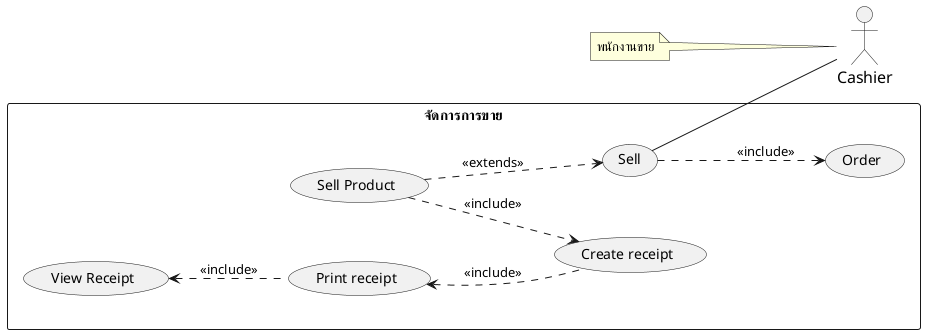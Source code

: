 @startuml
'https://plantuml.com/usecase-diagram
left to right direction

skinparam sequence {
    ParticipantFontName Thai
    ParticipantFontSize 16
    ActorFontSize 16
    ActorFontName Thai
}
'skinparam linetype polyline
' skinparam linetype ortho

skinparam Participant{
    FontColor #efefef
    BorderColor #c0c0c0
}
skinparam Sequence{
    ParticipantBorderThickness .5
    LifeLineBorderColor #8a8a8a
}


actor Cashier as actorCashier
note left of actorCashier : พนักงานขาย

' =================== Stock System ===================
rectangle "จัดการการขาย" as manageSale {

    ' ================ Selling ================
    ' กระบวนการขายสินค้า
    usecase (Sell) as (usecaseSell)
    usecase (Sell Product) as (usecaseSellProduct)
    '    note bottom of usecaseSell : กระบวนการขายสินค้า


    usecase (View Receipt) as (usecaseViewReceipt)
    usecase (Print receipt) as (usecasePrintReceipt)
    usecase (Create receipt) as (usecaseCreateReceipt)

    usecase (Order) as (usecaseOrder)

    '===========================================================
    ' ===                  Associate Flow                    ===
    '===========================================================
    ' ================ Sell ================
    (usecaseSellProduct) ..> (usecaseSell) : <<extends>>

    (usecaseSellProduct)  ..> (usecaseCreateReceipt) : <<include>>
    (usecaseSell)  ..> (usecaseOrder) : <<include>>

    '   ความสัมพันธ์ระหว่าง actor และ usecase ในส่วนของการขาย
     (usecaseSell) -- actorCashier

    ' ================ Receipt ================
    (usecaseCreateReceipt) .up.> (usecasePrintReceipt) : <<include>>
    (usecaseViewReceipt)  <..   (usecasePrintReceipt): <<include>>


}

@enduml